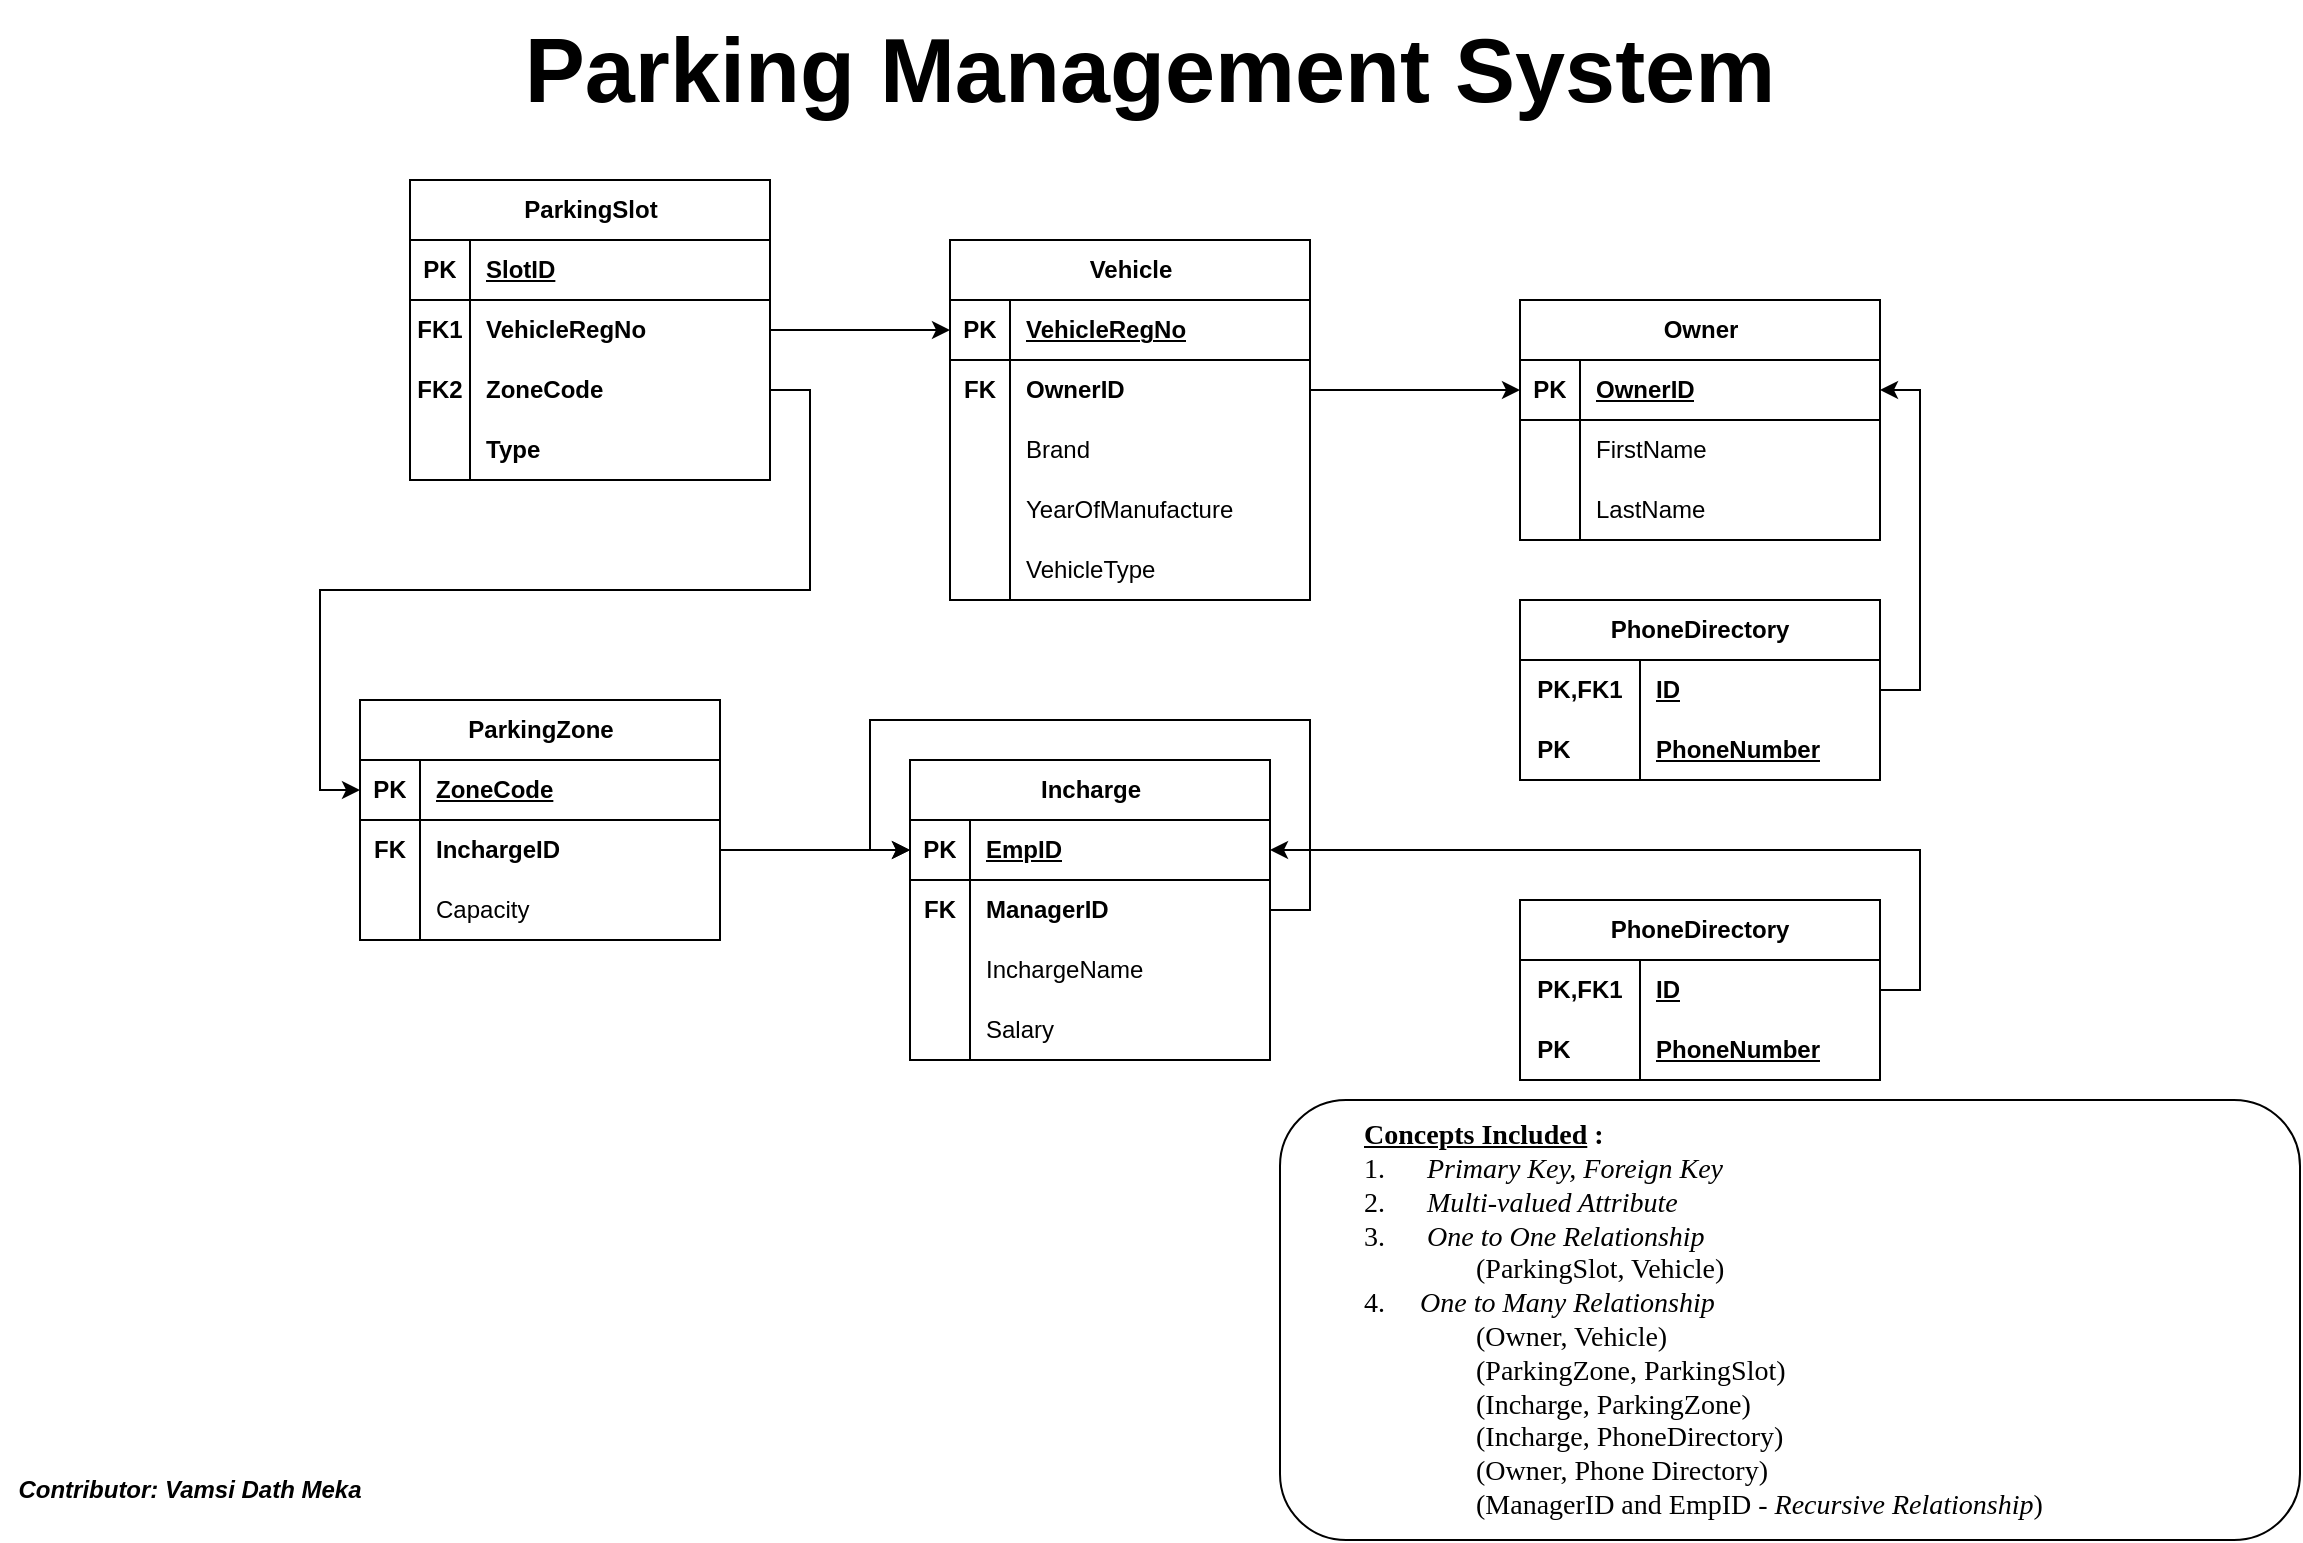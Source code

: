 <mxfile version="24.8.2">
  <diagram name="Page-1" id="qsgDEH6RIU8-dM3gDZ9H">
    <mxGraphModel dx="2465" dy="1353" grid="1" gridSize="10" guides="1" tooltips="1" connect="1" arrows="1" fold="1" page="1" pageScale="1" pageWidth="1169" pageHeight="827" math="0" shadow="0">
      <root>
        <mxCell id="0" />
        <mxCell id="1" parent="0" />
        <mxCell id="-VxWJtNf0h-S6qvlLj0--11" value="ParkingZone" style="shape=table;startSize=30;container=1;collapsible=1;childLayout=tableLayout;fixedRows=1;rowLines=0;fontStyle=1;align=center;resizeLast=1;html=1;" parent="1" vertex="1">
          <mxGeometry x="190" y="400" width="180" height="120" as="geometry" />
        </mxCell>
        <mxCell id="-VxWJtNf0h-S6qvlLj0--12" value="" style="shape=tableRow;horizontal=0;startSize=0;swimlaneHead=0;swimlaneBody=0;fillColor=none;collapsible=0;dropTarget=0;points=[[0,0.5],[1,0.5]];portConstraint=eastwest;top=0;left=0;right=0;bottom=1;" parent="-VxWJtNf0h-S6qvlLj0--11" vertex="1">
          <mxGeometry y="30" width="180" height="30" as="geometry" />
        </mxCell>
        <mxCell id="-VxWJtNf0h-S6qvlLj0--13" value="PK" style="shape=partialRectangle;connectable=0;fillColor=none;top=0;left=0;bottom=0;right=0;fontStyle=1;overflow=hidden;whiteSpace=wrap;html=1;" parent="-VxWJtNf0h-S6qvlLj0--12" vertex="1">
          <mxGeometry width="30" height="30" as="geometry">
            <mxRectangle width="30" height="30" as="alternateBounds" />
          </mxGeometry>
        </mxCell>
        <mxCell id="-VxWJtNf0h-S6qvlLj0--14" value="ZoneCode" style="shape=partialRectangle;connectable=0;fillColor=none;top=0;left=0;bottom=0;right=0;align=left;spacingLeft=6;fontStyle=5;overflow=hidden;whiteSpace=wrap;html=1;" parent="-VxWJtNf0h-S6qvlLj0--12" vertex="1">
          <mxGeometry x="30" width="150" height="30" as="geometry">
            <mxRectangle width="150" height="30" as="alternateBounds" />
          </mxGeometry>
        </mxCell>
        <mxCell id="-VxWJtNf0h-S6qvlLj0--15" value="" style="shape=tableRow;horizontal=0;startSize=0;swimlaneHead=0;swimlaneBody=0;fillColor=none;collapsible=0;dropTarget=0;points=[[0,0.5],[1,0.5]];portConstraint=eastwest;top=0;left=0;right=0;bottom=0;" parent="-VxWJtNf0h-S6qvlLj0--11" vertex="1">
          <mxGeometry y="60" width="180" height="30" as="geometry" />
        </mxCell>
        <mxCell id="-VxWJtNf0h-S6qvlLj0--16" value="FK" style="shape=partialRectangle;connectable=0;fillColor=none;top=0;left=0;bottom=0;right=0;editable=1;overflow=hidden;whiteSpace=wrap;html=1;fontStyle=1" parent="-VxWJtNf0h-S6qvlLj0--15" vertex="1">
          <mxGeometry width="30" height="30" as="geometry">
            <mxRectangle width="30" height="30" as="alternateBounds" />
          </mxGeometry>
        </mxCell>
        <mxCell id="-VxWJtNf0h-S6qvlLj0--17" value="InchargeID" style="shape=partialRectangle;connectable=0;fillColor=none;top=0;left=0;bottom=0;right=0;align=left;spacingLeft=6;overflow=hidden;whiteSpace=wrap;html=1;fontStyle=1" parent="-VxWJtNf0h-S6qvlLj0--15" vertex="1">
          <mxGeometry x="30" width="150" height="30" as="geometry">
            <mxRectangle width="150" height="30" as="alternateBounds" />
          </mxGeometry>
        </mxCell>
        <mxCell id="-VxWJtNf0h-S6qvlLj0--18" value="" style="shape=tableRow;horizontal=0;startSize=0;swimlaneHead=0;swimlaneBody=0;fillColor=none;collapsible=0;dropTarget=0;points=[[0,0.5],[1,0.5]];portConstraint=eastwest;top=0;left=0;right=0;bottom=0;" parent="-VxWJtNf0h-S6qvlLj0--11" vertex="1">
          <mxGeometry y="90" width="180" height="30" as="geometry" />
        </mxCell>
        <mxCell id="-VxWJtNf0h-S6qvlLj0--19" value="" style="shape=partialRectangle;connectable=0;fillColor=none;top=0;left=0;bottom=0;right=0;editable=1;overflow=hidden;whiteSpace=wrap;html=1;" parent="-VxWJtNf0h-S6qvlLj0--18" vertex="1">
          <mxGeometry width="30" height="30" as="geometry">
            <mxRectangle width="30" height="30" as="alternateBounds" />
          </mxGeometry>
        </mxCell>
        <mxCell id="-VxWJtNf0h-S6qvlLj0--20" value="Capacity" style="shape=partialRectangle;connectable=0;fillColor=none;top=0;left=0;bottom=0;right=0;align=left;spacingLeft=6;overflow=hidden;whiteSpace=wrap;html=1;" parent="-VxWJtNf0h-S6qvlLj0--18" vertex="1">
          <mxGeometry x="30" width="150" height="30" as="geometry">
            <mxRectangle width="150" height="30" as="alternateBounds" />
          </mxGeometry>
        </mxCell>
        <mxCell id="-VxWJtNf0h-S6qvlLj0--197" style="edgeStyle=orthogonalEdgeStyle;rounded=0;orthogonalLoop=1;jettySize=auto;html=1;exitX=1;exitY=0.5;exitDx=0;exitDy=0;entryX=0;entryY=0.5;entryDx=0;entryDy=0;" parent="1" source="-VxWJtNf0h-S6qvlLj0--192" target="-VxWJtNf0h-S6qvlLj0--28" edge="1">
          <mxGeometry relative="1" as="geometry">
            <Array as="points">
              <mxPoint x="665" y="505" />
              <mxPoint x="665" y="410" />
              <mxPoint x="445" y="410" />
              <mxPoint x="445" y="475" />
            </Array>
          </mxGeometry>
        </mxCell>
        <mxCell id="-VxWJtNf0h-S6qvlLj0--27" value="Incharge" style="shape=table;startSize=30;container=1;collapsible=1;childLayout=tableLayout;fixedRows=1;rowLines=0;fontStyle=1;align=center;resizeLast=1;html=1;" parent="1" vertex="1">
          <mxGeometry x="465" y="430" width="180" height="150" as="geometry" />
        </mxCell>
        <mxCell id="-VxWJtNf0h-S6qvlLj0--28" value="" style="shape=tableRow;horizontal=0;startSize=0;swimlaneHead=0;swimlaneBody=0;fillColor=none;collapsible=0;dropTarget=0;points=[[0,0.5],[1,0.5]];portConstraint=eastwest;top=0;left=0;right=0;bottom=1;" parent="-VxWJtNf0h-S6qvlLj0--27" vertex="1">
          <mxGeometry y="30" width="180" height="30" as="geometry" />
        </mxCell>
        <mxCell id="-VxWJtNf0h-S6qvlLj0--29" value="PK" style="shape=partialRectangle;connectable=0;fillColor=none;top=0;left=0;bottom=0;right=0;fontStyle=1;overflow=hidden;whiteSpace=wrap;html=1;" parent="-VxWJtNf0h-S6qvlLj0--28" vertex="1">
          <mxGeometry width="30" height="30" as="geometry">
            <mxRectangle width="30" height="30" as="alternateBounds" />
          </mxGeometry>
        </mxCell>
        <mxCell id="-VxWJtNf0h-S6qvlLj0--30" value="EmpID" style="shape=partialRectangle;connectable=0;fillColor=none;top=0;left=0;bottom=0;right=0;align=left;spacingLeft=6;fontStyle=5;overflow=hidden;whiteSpace=wrap;html=1;" parent="-VxWJtNf0h-S6qvlLj0--28" vertex="1">
          <mxGeometry x="30" width="150" height="30" as="geometry">
            <mxRectangle width="150" height="30" as="alternateBounds" />
          </mxGeometry>
        </mxCell>
        <mxCell id="-VxWJtNf0h-S6qvlLj0--192" style="shape=tableRow;horizontal=0;startSize=0;swimlaneHead=0;swimlaneBody=0;fillColor=none;collapsible=0;dropTarget=0;points=[[0,0.5],[1,0.5]];portConstraint=eastwest;top=0;left=0;right=0;bottom=0;" parent="-VxWJtNf0h-S6qvlLj0--27" vertex="1">
          <mxGeometry y="60" width="180" height="30" as="geometry" />
        </mxCell>
        <mxCell id="-VxWJtNf0h-S6qvlLj0--193" value="FK" style="shape=partialRectangle;connectable=0;fillColor=none;top=0;left=0;bottom=0;right=0;editable=1;overflow=hidden;whiteSpace=wrap;html=1;fontStyle=1" parent="-VxWJtNf0h-S6qvlLj0--192" vertex="1">
          <mxGeometry width="30" height="30" as="geometry">
            <mxRectangle width="30" height="30" as="alternateBounds" />
          </mxGeometry>
        </mxCell>
        <mxCell id="-VxWJtNf0h-S6qvlLj0--194" value="ManagerID" style="shape=partialRectangle;connectable=0;fillColor=none;top=0;left=0;bottom=0;right=0;align=left;spacingLeft=6;overflow=hidden;whiteSpace=wrap;html=1;fontStyle=1" parent="-VxWJtNf0h-S6qvlLj0--192" vertex="1">
          <mxGeometry x="30" width="150" height="30" as="geometry">
            <mxRectangle width="150" height="30" as="alternateBounds" />
          </mxGeometry>
        </mxCell>
        <mxCell id="-VxWJtNf0h-S6qvlLj0--31" value="" style="shape=tableRow;horizontal=0;startSize=0;swimlaneHead=0;swimlaneBody=0;fillColor=none;collapsible=0;dropTarget=0;points=[[0,0.5],[1,0.5]];portConstraint=eastwest;top=0;left=0;right=0;bottom=0;" parent="-VxWJtNf0h-S6qvlLj0--27" vertex="1">
          <mxGeometry y="90" width="180" height="30" as="geometry" />
        </mxCell>
        <mxCell id="-VxWJtNf0h-S6qvlLj0--32" value="" style="shape=partialRectangle;connectable=0;fillColor=none;top=0;left=0;bottom=0;right=0;editable=1;overflow=hidden;whiteSpace=wrap;html=1;" parent="-VxWJtNf0h-S6qvlLj0--31" vertex="1">
          <mxGeometry width="30" height="30" as="geometry">
            <mxRectangle width="30" height="30" as="alternateBounds" />
          </mxGeometry>
        </mxCell>
        <mxCell id="-VxWJtNf0h-S6qvlLj0--33" value="InchargeName" style="shape=partialRectangle;connectable=0;fillColor=none;top=0;left=0;bottom=0;right=0;align=left;spacingLeft=6;overflow=hidden;whiteSpace=wrap;html=1;" parent="-VxWJtNf0h-S6qvlLj0--31" vertex="1">
          <mxGeometry x="30" width="150" height="30" as="geometry">
            <mxRectangle width="150" height="30" as="alternateBounds" />
          </mxGeometry>
        </mxCell>
        <mxCell id="-VxWJtNf0h-S6qvlLj0--34" value="" style="shape=tableRow;horizontal=0;startSize=0;swimlaneHead=0;swimlaneBody=0;fillColor=none;collapsible=0;dropTarget=0;points=[[0,0.5],[1,0.5]];portConstraint=eastwest;top=0;left=0;right=0;bottom=0;" parent="-VxWJtNf0h-S6qvlLj0--27" vertex="1">
          <mxGeometry y="120" width="180" height="30" as="geometry" />
        </mxCell>
        <mxCell id="-VxWJtNf0h-S6qvlLj0--35" value="" style="shape=partialRectangle;connectable=0;fillColor=none;top=0;left=0;bottom=0;right=0;editable=1;overflow=hidden;whiteSpace=wrap;html=1;" parent="-VxWJtNf0h-S6qvlLj0--34" vertex="1">
          <mxGeometry width="30" height="30" as="geometry">
            <mxRectangle width="30" height="30" as="alternateBounds" />
          </mxGeometry>
        </mxCell>
        <mxCell id="-VxWJtNf0h-S6qvlLj0--36" value="Salary" style="shape=partialRectangle;connectable=0;fillColor=none;top=0;left=0;bottom=0;right=0;align=left;spacingLeft=6;overflow=hidden;whiteSpace=wrap;html=1;" parent="-VxWJtNf0h-S6qvlLj0--34" vertex="1">
          <mxGeometry x="30" width="150" height="30" as="geometry">
            <mxRectangle width="150" height="30" as="alternateBounds" />
          </mxGeometry>
        </mxCell>
        <mxCell id="-VxWJtNf0h-S6qvlLj0--41" value="ParkingSlot" style="shape=table;startSize=30;container=1;collapsible=1;childLayout=tableLayout;fixedRows=1;rowLines=0;fontStyle=1;align=center;resizeLast=1;html=1;" parent="1" vertex="1">
          <mxGeometry x="215" y="140" width="180" height="150" as="geometry" />
        </mxCell>
        <mxCell id="-VxWJtNf0h-S6qvlLj0--42" value="" style="shape=tableRow;horizontal=0;startSize=0;swimlaneHead=0;swimlaneBody=0;fillColor=none;collapsible=0;dropTarget=0;points=[[0,0.5],[1,0.5]];portConstraint=eastwest;top=0;left=0;right=0;bottom=1;" parent="-VxWJtNf0h-S6qvlLj0--41" vertex="1">
          <mxGeometry y="30" width="180" height="30" as="geometry" />
        </mxCell>
        <mxCell id="-VxWJtNf0h-S6qvlLj0--43" value="PK" style="shape=partialRectangle;connectable=0;fillColor=none;top=0;left=0;bottom=0;right=0;fontStyle=1;overflow=hidden;whiteSpace=wrap;html=1;" parent="-VxWJtNf0h-S6qvlLj0--42" vertex="1">
          <mxGeometry width="30" height="30" as="geometry">
            <mxRectangle width="30" height="30" as="alternateBounds" />
          </mxGeometry>
        </mxCell>
        <mxCell id="-VxWJtNf0h-S6qvlLj0--44" value="SlotID" style="shape=partialRectangle;connectable=0;fillColor=none;top=0;left=0;bottom=0;right=0;align=left;spacingLeft=6;fontStyle=5;overflow=hidden;whiteSpace=wrap;html=1;" parent="-VxWJtNf0h-S6qvlLj0--42" vertex="1">
          <mxGeometry x="30" width="150" height="30" as="geometry">
            <mxRectangle width="150" height="30" as="alternateBounds" />
          </mxGeometry>
        </mxCell>
        <mxCell id="-VxWJtNf0h-S6qvlLj0--48" value="" style="shape=tableRow;horizontal=0;startSize=0;swimlaneHead=0;swimlaneBody=0;fillColor=none;collapsible=0;dropTarget=0;points=[[0,0.5],[1,0.5]];portConstraint=eastwest;top=0;left=0;right=0;bottom=0;fontStyle=0" parent="-VxWJtNf0h-S6qvlLj0--41" vertex="1">
          <mxGeometry y="60" width="180" height="30" as="geometry" />
        </mxCell>
        <mxCell id="-VxWJtNf0h-S6qvlLj0--49" value="FK1" style="shape=partialRectangle;connectable=0;fillColor=none;top=0;left=0;bottom=0;right=0;editable=1;overflow=hidden;whiteSpace=wrap;html=1;fontStyle=1" parent="-VxWJtNf0h-S6qvlLj0--48" vertex="1">
          <mxGeometry width="30" height="30" as="geometry">
            <mxRectangle width="30" height="30" as="alternateBounds" />
          </mxGeometry>
        </mxCell>
        <mxCell id="-VxWJtNf0h-S6qvlLj0--50" value="VehicleRegNo" style="shape=partialRectangle;connectable=0;fillColor=none;top=0;left=0;bottom=0;right=0;align=left;spacingLeft=6;overflow=hidden;whiteSpace=wrap;html=1;fontStyle=1" parent="-VxWJtNf0h-S6qvlLj0--48" vertex="1">
          <mxGeometry x="30" width="150" height="30" as="geometry">
            <mxRectangle width="150" height="30" as="alternateBounds" />
          </mxGeometry>
        </mxCell>
        <mxCell id="-VxWJtNf0h-S6qvlLj0--51" value="" style="shape=tableRow;horizontal=0;startSize=0;swimlaneHead=0;swimlaneBody=0;fillColor=none;collapsible=0;dropTarget=0;points=[[0,0.5],[1,0.5]];portConstraint=eastwest;top=0;left=0;right=0;bottom=0;" parent="-VxWJtNf0h-S6qvlLj0--41" vertex="1">
          <mxGeometry y="90" width="180" height="30" as="geometry" />
        </mxCell>
        <mxCell id="-VxWJtNf0h-S6qvlLj0--52" value="FK2" style="shape=partialRectangle;connectable=0;fillColor=none;top=0;left=0;bottom=0;right=0;editable=1;overflow=hidden;whiteSpace=wrap;html=1;fontStyle=1" parent="-VxWJtNf0h-S6qvlLj0--51" vertex="1">
          <mxGeometry width="30" height="30" as="geometry">
            <mxRectangle width="30" height="30" as="alternateBounds" />
          </mxGeometry>
        </mxCell>
        <mxCell id="-VxWJtNf0h-S6qvlLj0--53" value="ZoneCode" style="shape=partialRectangle;connectable=0;fillColor=none;top=0;left=0;bottom=0;right=0;align=left;spacingLeft=6;overflow=hidden;whiteSpace=wrap;html=1;fontStyle=1" parent="-VxWJtNf0h-S6qvlLj0--51" vertex="1">
          <mxGeometry x="30" width="150" height="30" as="geometry">
            <mxRectangle width="150" height="30" as="alternateBounds" />
          </mxGeometry>
        </mxCell>
        <mxCell id="-VxWJtNf0h-S6qvlLj0--170" style="shape=tableRow;horizontal=0;startSize=0;swimlaneHead=0;swimlaneBody=0;fillColor=none;collapsible=0;dropTarget=0;points=[[0,0.5],[1,0.5]];portConstraint=eastwest;top=0;left=0;right=0;bottom=0;" parent="-VxWJtNf0h-S6qvlLj0--41" vertex="1">
          <mxGeometry y="120" width="180" height="30" as="geometry" />
        </mxCell>
        <mxCell id="-VxWJtNf0h-S6qvlLj0--171" style="shape=partialRectangle;connectable=0;fillColor=none;top=0;left=0;bottom=0;right=0;editable=1;overflow=hidden;whiteSpace=wrap;html=1;fontStyle=1" parent="-VxWJtNf0h-S6qvlLj0--170" vertex="1">
          <mxGeometry width="30" height="30" as="geometry">
            <mxRectangle width="30" height="30" as="alternateBounds" />
          </mxGeometry>
        </mxCell>
        <mxCell id="-VxWJtNf0h-S6qvlLj0--172" value="Type" style="shape=partialRectangle;connectable=0;fillColor=none;top=0;left=0;bottom=0;right=0;align=left;spacingLeft=6;overflow=hidden;whiteSpace=wrap;html=1;fontStyle=1" parent="-VxWJtNf0h-S6qvlLj0--170" vertex="1">
          <mxGeometry x="30" width="150" height="30" as="geometry">
            <mxRectangle width="150" height="30" as="alternateBounds" />
          </mxGeometry>
        </mxCell>
        <mxCell id="-VxWJtNf0h-S6qvlLj0--55" style="edgeStyle=orthogonalEdgeStyle;rounded=0;orthogonalLoop=1;jettySize=auto;html=1;exitX=1;exitY=0.5;exitDx=0;exitDy=0;entryX=0;entryY=0.5;entryDx=0;entryDy=0;" parent="1" source="-VxWJtNf0h-S6qvlLj0--15" target="-VxWJtNf0h-S6qvlLj0--28" edge="1">
          <mxGeometry relative="1" as="geometry" />
        </mxCell>
        <mxCell id="-VxWJtNf0h-S6qvlLj0--56" style="edgeStyle=orthogonalEdgeStyle;rounded=0;orthogonalLoop=1;jettySize=auto;html=1;exitX=1;exitY=0.5;exitDx=0;exitDy=0;entryX=0;entryY=0.5;entryDx=0;entryDy=0;" parent="1" source="-VxWJtNf0h-S6qvlLj0--51" target="-VxWJtNf0h-S6qvlLj0--12" edge="1">
          <mxGeometry relative="1" as="geometry" />
        </mxCell>
        <mxCell id="-VxWJtNf0h-S6qvlLj0--57" value="Vehicle" style="shape=table;startSize=30;container=1;collapsible=1;childLayout=tableLayout;fixedRows=1;rowLines=0;fontStyle=1;align=center;resizeLast=1;html=1;" parent="1" vertex="1">
          <mxGeometry x="485" y="170" width="180" height="180" as="geometry" />
        </mxCell>
        <mxCell id="-VxWJtNf0h-S6qvlLj0--58" value="" style="shape=tableRow;horizontal=0;startSize=0;swimlaneHead=0;swimlaneBody=0;fillColor=none;collapsible=0;dropTarget=0;points=[[0,0.5],[1,0.5]];portConstraint=eastwest;top=0;left=0;right=0;bottom=1;" parent="-VxWJtNf0h-S6qvlLj0--57" vertex="1">
          <mxGeometry y="30" width="180" height="30" as="geometry" />
        </mxCell>
        <mxCell id="-VxWJtNf0h-S6qvlLj0--59" value="PK" style="shape=partialRectangle;connectable=0;fillColor=none;top=0;left=0;bottom=0;right=0;fontStyle=1;overflow=hidden;whiteSpace=wrap;html=1;" parent="-VxWJtNf0h-S6qvlLj0--58" vertex="1">
          <mxGeometry width="30" height="30" as="geometry">
            <mxRectangle width="30" height="30" as="alternateBounds" />
          </mxGeometry>
        </mxCell>
        <mxCell id="-VxWJtNf0h-S6qvlLj0--60" value="VehicleRegNo" style="shape=partialRectangle;connectable=0;fillColor=none;top=0;left=0;bottom=0;right=0;align=left;spacingLeft=6;fontStyle=5;overflow=hidden;whiteSpace=wrap;html=1;" parent="-VxWJtNf0h-S6qvlLj0--58" vertex="1">
          <mxGeometry x="30" width="150" height="30" as="geometry">
            <mxRectangle width="150" height="30" as="alternateBounds" />
          </mxGeometry>
        </mxCell>
        <mxCell id="-VxWJtNf0h-S6qvlLj0--61" value="" style="shape=tableRow;horizontal=0;startSize=0;swimlaneHead=0;swimlaneBody=0;fillColor=none;collapsible=0;dropTarget=0;points=[[0,0.5],[1,0.5]];portConstraint=eastwest;top=0;left=0;right=0;bottom=0;" parent="-VxWJtNf0h-S6qvlLj0--57" vertex="1">
          <mxGeometry y="60" width="180" height="30" as="geometry" />
        </mxCell>
        <mxCell id="-VxWJtNf0h-S6qvlLj0--62" value="&lt;b&gt;FK&lt;/b&gt;" style="shape=partialRectangle;connectable=0;fillColor=none;top=0;left=0;bottom=0;right=0;editable=1;overflow=hidden;whiteSpace=wrap;html=1;" parent="-VxWJtNf0h-S6qvlLj0--61" vertex="1">
          <mxGeometry width="30" height="30" as="geometry">
            <mxRectangle width="30" height="30" as="alternateBounds" />
          </mxGeometry>
        </mxCell>
        <mxCell id="-VxWJtNf0h-S6qvlLj0--63" value="OwnerID" style="shape=partialRectangle;connectable=0;fillColor=none;top=0;left=0;bottom=0;right=0;align=left;spacingLeft=6;overflow=hidden;whiteSpace=wrap;html=1;fontStyle=1" parent="-VxWJtNf0h-S6qvlLj0--61" vertex="1">
          <mxGeometry x="30" width="150" height="30" as="geometry">
            <mxRectangle width="150" height="30" as="alternateBounds" />
          </mxGeometry>
        </mxCell>
        <mxCell id="-VxWJtNf0h-S6qvlLj0--64" value="" style="shape=tableRow;horizontal=0;startSize=0;swimlaneHead=0;swimlaneBody=0;fillColor=none;collapsible=0;dropTarget=0;points=[[0,0.5],[1,0.5]];portConstraint=eastwest;top=0;left=0;right=0;bottom=0;" parent="-VxWJtNf0h-S6qvlLj0--57" vertex="1">
          <mxGeometry y="90" width="180" height="30" as="geometry" />
        </mxCell>
        <mxCell id="-VxWJtNf0h-S6qvlLj0--65" value="" style="shape=partialRectangle;connectable=0;fillColor=none;top=0;left=0;bottom=0;right=0;editable=1;overflow=hidden;whiteSpace=wrap;html=1;" parent="-VxWJtNf0h-S6qvlLj0--64" vertex="1">
          <mxGeometry width="30" height="30" as="geometry">
            <mxRectangle width="30" height="30" as="alternateBounds" />
          </mxGeometry>
        </mxCell>
        <mxCell id="-VxWJtNf0h-S6qvlLj0--66" value="Brand" style="shape=partialRectangle;connectable=0;fillColor=none;top=0;left=0;bottom=0;right=0;align=left;spacingLeft=6;overflow=hidden;whiteSpace=wrap;html=1;" parent="-VxWJtNf0h-S6qvlLj0--64" vertex="1">
          <mxGeometry x="30" width="150" height="30" as="geometry">
            <mxRectangle width="150" height="30" as="alternateBounds" />
          </mxGeometry>
        </mxCell>
        <mxCell id="-VxWJtNf0h-S6qvlLj0--67" value="" style="shape=tableRow;horizontal=0;startSize=0;swimlaneHead=0;swimlaneBody=0;fillColor=none;collapsible=0;dropTarget=0;points=[[0,0.5],[1,0.5]];portConstraint=eastwest;top=0;left=0;right=0;bottom=0;" parent="-VxWJtNf0h-S6qvlLj0--57" vertex="1">
          <mxGeometry y="120" width="180" height="30" as="geometry" />
        </mxCell>
        <mxCell id="-VxWJtNf0h-S6qvlLj0--68" value="" style="shape=partialRectangle;connectable=0;fillColor=none;top=0;left=0;bottom=0;right=0;editable=1;overflow=hidden;whiteSpace=wrap;html=1;" parent="-VxWJtNf0h-S6qvlLj0--67" vertex="1">
          <mxGeometry width="30" height="30" as="geometry">
            <mxRectangle width="30" height="30" as="alternateBounds" />
          </mxGeometry>
        </mxCell>
        <mxCell id="-VxWJtNf0h-S6qvlLj0--69" value="YearOfManufacture" style="shape=partialRectangle;connectable=0;fillColor=none;top=0;left=0;bottom=0;right=0;align=left;spacingLeft=6;overflow=hidden;whiteSpace=wrap;html=1;" parent="-VxWJtNf0h-S6qvlLj0--67" vertex="1">
          <mxGeometry x="30" width="150" height="30" as="geometry">
            <mxRectangle width="150" height="30" as="alternateBounds" />
          </mxGeometry>
        </mxCell>
        <mxCell id="-VxWJtNf0h-S6qvlLj0--134" style="shape=tableRow;horizontal=0;startSize=0;swimlaneHead=0;swimlaneBody=0;fillColor=none;collapsible=0;dropTarget=0;points=[[0,0.5],[1,0.5]];portConstraint=eastwest;top=0;left=0;right=0;bottom=0;" parent="-VxWJtNf0h-S6qvlLj0--57" vertex="1">
          <mxGeometry y="150" width="180" height="30" as="geometry" />
        </mxCell>
        <mxCell id="-VxWJtNf0h-S6qvlLj0--135" style="shape=partialRectangle;connectable=0;fillColor=none;top=0;left=0;bottom=0;right=0;editable=1;overflow=hidden;whiteSpace=wrap;html=1;" parent="-VxWJtNf0h-S6qvlLj0--134" vertex="1">
          <mxGeometry width="30" height="30" as="geometry">
            <mxRectangle width="30" height="30" as="alternateBounds" />
          </mxGeometry>
        </mxCell>
        <mxCell id="-VxWJtNf0h-S6qvlLj0--136" value="VehicleType" style="shape=partialRectangle;connectable=0;fillColor=none;top=0;left=0;bottom=0;right=0;align=left;spacingLeft=6;overflow=hidden;whiteSpace=wrap;html=1;" parent="-VxWJtNf0h-S6qvlLj0--134" vertex="1">
          <mxGeometry x="30" width="150" height="30" as="geometry">
            <mxRectangle width="150" height="30" as="alternateBounds" />
          </mxGeometry>
        </mxCell>
        <mxCell id="-VxWJtNf0h-S6qvlLj0--138" style="edgeStyle=orthogonalEdgeStyle;rounded=0;orthogonalLoop=1;jettySize=auto;html=1;exitX=1;exitY=0.5;exitDx=0;exitDy=0;entryX=0;entryY=0.5;entryDx=0;entryDy=0;" parent="1" source="-VxWJtNf0h-S6qvlLj0--48" target="-VxWJtNf0h-S6qvlLj0--58" edge="1">
          <mxGeometry relative="1" as="geometry" />
        </mxCell>
        <mxCell id="-VxWJtNf0h-S6qvlLj0--139" value="Owner" style="shape=table;startSize=30;container=1;collapsible=1;childLayout=tableLayout;fixedRows=1;rowLines=0;fontStyle=1;align=center;resizeLast=1;html=1;" parent="1" vertex="1">
          <mxGeometry x="770" y="200" width="180" height="120" as="geometry" />
        </mxCell>
        <mxCell id="-VxWJtNf0h-S6qvlLj0--140" value="" style="shape=tableRow;horizontal=0;startSize=0;swimlaneHead=0;swimlaneBody=0;fillColor=none;collapsible=0;dropTarget=0;points=[[0,0.5],[1,0.5]];portConstraint=eastwest;top=0;left=0;right=0;bottom=1;" parent="-VxWJtNf0h-S6qvlLj0--139" vertex="1">
          <mxGeometry y="30" width="180" height="30" as="geometry" />
        </mxCell>
        <mxCell id="-VxWJtNf0h-S6qvlLj0--141" value="PK" style="shape=partialRectangle;connectable=0;fillColor=none;top=0;left=0;bottom=0;right=0;fontStyle=1;overflow=hidden;whiteSpace=wrap;html=1;" parent="-VxWJtNf0h-S6qvlLj0--140" vertex="1">
          <mxGeometry width="30" height="30" as="geometry">
            <mxRectangle width="30" height="30" as="alternateBounds" />
          </mxGeometry>
        </mxCell>
        <mxCell id="-VxWJtNf0h-S6qvlLj0--142" value="OwnerID" style="shape=partialRectangle;connectable=0;fillColor=none;top=0;left=0;bottom=0;right=0;align=left;spacingLeft=6;fontStyle=5;overflow=hidden;whiteSpace=wrap;html=1;" parent="-VxWJtNf0h-S6qvlLj0--140" vertex="1">
          <mxGeometry x="30" width="150" height="30" as="geometry">
            <mxRectangle width="150" height="30" as="alternateBounds" />
          </mxGeometry>
        </mxCell>
        <mxCell id="-VxWJtNf0h-S6qvlLj0--143" value="" style="shape=tableRow;horizontal=0;startSize=0;swimlaneHead=0;swimlaneBody=0;fillColor=none;collapsible=0;dropTarget=0;points=[[0,0.5],[1,0.5]];portConstraint=eastwest;top=0;left=0;right=0;bottom=0;" parent="-VxWJtNf0h-S6qvlLj0--139" vertex="1">
          <mxGeometry y="60" width="180" height="30" as="geometry" />
        </mxCell>
        <mxCell id="-VxWJtNf0h-S6qvlLj0--144" value="" style="shape=partialRectangle;connectable=0;fillColor=none;top=0;left=0;bottom=0;right=0;editable=1;overflow=hidden;whiteSpace=wrap;html=1;" parent="-VxWJtNf0h-S6qvlLj0--143" vertex="1">
          <mxGeometry width="30" height="30" as="geometry">
            <mxRectangle width="30" height="30" as="alternateBounds" />
          </mxGeometry>
        </mxCell>
        <mxCell id="-VxWJtNf0h-S6qvlLj0--145" value="FirstName" style="shape=partialRectangle;connectable=0;fillColor=none;top=0;left=0;bottom=0;right=0;align=left;spacingLeft=6;overflow=hidden;whiteSpace=wrap;html=1;" parent="-VxWJtNf0h-S6qvlLj0--143" vertex="1">
          <mxGeometry x="30" width="150" height="30" as="geometry">
            <mxRectangle width="150" height="30" as="alternateBounds" />
          </mxGeometry>
        </mxCell>
        <mxCell id="-VxWJtNf0h-S6qvlLj0--146" value="" style="shape=tableRow;horizontal=0;startSize=0;swimlaneHead=0;swimlaneBody=0;fillColor=none;collapsible=0;dropTarget=0;points=[[0,0.5],[1,0.5]];portConstraint=eastwest;top=0;left=0;right=0;bottom=0;" parent="-VxWJtNf0h-S6qvlLj0--139" vertex="1">
          <mxGeometry y="90" width="180" height="30" as="geometry" />
        </mxCell>
        <mxCell id="-VxWJtNf0h-S6qvlLj0--147" value="" style="shape=partialRectangle;connectable=0;fillColor=none;top=0;left=0;bottom=0;right=0;editable=1;overflow=hidden;whiteSpace=wrap;html=1;" parent="-VxWJtNf0h-S6qvlLj0--146" vertex="1">
          <mxGeometry width="30" height="30" as="geometry">
            <mxRectangle width="30" height="30" as="alternateBounds" />
          </mxGeometry>
        </mxCell>
        <mxCell id="-VxWJtNf0h-S6qvlLj0--148" value="LastName" style="shape=partialRectangle;connectable=0;fillColor=none;top=0;left=0;bottom=0;right=0;align=left;spacingLeft=6;overflow=hidden;whiteSpace=wrap;html=1;" parent="-VxWJtNf0h-S6qvlLj0--146" vertex="1">
          <mxGeometry x="30" width="150" height="30" as="geometry">
            <mxRectangle width="150" height="30" as="alternateBounds" />
          </mxGeometry>
        </mxCell>
        <mxCell id="-VxWJtNf0h-S6qvlLj0--152" style="edgeStyle=orthogonalEdgeStyle;rounded=0;orthogonalLoop=1;jettySize=auto;html=1;exitX=1;exitY=0.5;exitDx=0;exitDy=0;entryX=0;entryY=0.5;entryDx=0;entryDy=0;" parent="1" source="-VxWJtNf0h-S6qvlLj0--61" target="-VxWJtNf0h-S6qvlLj0--140" edge="1">
          <mxGeometry relative="1" as="geometry" />
        </mxCell>
        <mxCell id="-VxWJtNf0h-S6qvlLj0--153" value="&lt;b&gt;&lt;font style=&quot;font-size: 45px;&quot;&gt;Parking Management System&lt;/font&gt;&lt;/b&gt;" style="text;strokeColor=none;align=center;fillColor=none;html=1;verticalAlign=middle;whiteSpace=wrap;rounded=0;" parent="1" vertex="1">
          <mxGeometry x="245" y="50" width="680" height="70" as="geometry" />
        </mxCell>
        <mxCell id="-VxWJtNf0h-S6qvlLj0--173" value="PhoneDirectory" style="shape=table;startSize=30;container=1;collapsible=1;childLayout=tableLayout;fixedRows=1;rowLines=0;fontStyle=1;align=center;resizeLast=1;html=1;whiteSpace=wrap;" parent="1" vertex="1">
          <mxGeometry x="770" y="500" width="180" height="90" as="geometry" />
        </mxCell>
        <mxCell id="-VxWJtNf0h-S6qvlLj0--174" value="" style="shape=tableRow;horizontal=0;startSize=0;swimlaneHead=0;swimlaneBody=0;fillColor=none;collapsible=0;dropTarget=0;points=[[0,0.5],[1,0.5]];portConstraint=eastwest;top=0;left=0;right=0;bottom=0;html=1;" parent="-VxWJtNf0h-S6qvlLj0--173" vertex="1">
          <mxGeometry y="30" width="180" height="30" as="geometry" />
        </mxCell>
        <mxCell id="-VxWJtNf0h-S6qvlLj0--175" value="PK,FK1" style="shape=partialRectangle;connectable=0;fillColor=none;top=0;left=0;bottom=0;right=0;fontStyle=1;overflow=hidden;html=1;whiteSpace=wrap;" parent="-VxWJtNf0h-S6qvlLj0--174" vertex="1">
          <mxGeometry width="60" height="30" as="geometry">
            <mxRectangle width="60" height="30" as="alternateBounds" />
          </mxGeometry>
        </mxCell>
        <mxCell id="-VxWJtNf0h-S6qvlLj0--176" value="ID" style="shape=partialRectangle;connectable=0;fillColor=none;top=0;left=0;bottom=0;right=0;align=left;spacingLeft=6;fontStyle=5;overflow=hidden;html=1;whiteSpace=wrap;" parent="-VxWJtNf0h-S6qvlLj0--174" vertex="1">
          <mxGeometry x="60" width="120" height="30" as="geometry">
            <mxRectangle width="120" height="30" as="alternateBounds" />
          </mxGeometry>
        </mxCell>
        <mxCell id="-VxWJtNf0h-S6qvlLj0--177" value="" style="shape=tableRow;horizontal=0;startSize=0;swimlaneHead=0;swimlaneBody=0;fillColor=none;collapsible=0;dropTarget=0;points=[[0,0.5],[1,0.5]];portConstraint=eastwest;top=0;left=0;right=0;bottom=1;html=1;" parent="-VxWJtNf0h-S6qvlLj0--173" vertex="1">
          <mxGeometry y="60" width="180" height="30" as="geometry" />
        </mxCell>
        <mxCell id="-VxWJtNf0h-S6qvlLj0--178" value="&amp;nbsp; PK" style="shape=partialRectangle;connectable=0;fillColor=none;top=0;left=0;bottom=0;right=0;fontStyle=1;overflow=hidden;html=1;whiteSpace=wrap;align=left;" parent="-VxWJtNf0h-S6qvlLj0--177" vertex="1">
          <mxGeometry width="60" height="30" as="geometry">
            <mxRectangle width="60" height="30" as="alternateBounds" />
          </mxGeometry>
        </mxCell>
        <mxCell id="-VxWJtNf0h-S6qvlLj0--179" value="PhoneNumber" style="shape=partialRectangle;connectable=0;fillColor=none;top=0;left=0;bottom=0;right=0;align=left;spacingLeft=6;fontStyle=5;overflow=hidden;html=1;whiteSpace=wrap;" parent="-VxWJtNf0h-S6qvlLj0--177" vertex="1">
          <mxGeometry x="60" width="120" height="30" as="geometry">
            <mxRectangle width="120" height="30" as="alternateBounds" />
          </mxGeometry>
        </mxCell>
        <mxCell id="-VxWJtNf0h-S6qvlLj0--187" style="edgeStyle=orthogonalEdgeStyle;rounded=0;orthogonalLoop=1;jettySize=auto;html=1;exitX=1;exitY=0.5;exitDx=0;exitDy=0;entryX=1;entryY=0.5;entryDx=0;entryDy=0;" parent="1" source="-VxWJtNf0h-S6qvlLj0--174" target="-VxWJtNf0h-S6qvlLj0--28" edge="1">
          <mxGeometry relative="1" as="geometry" />
        </mxCell>
        <mxCell id="-VxWJtNf0h-S6qvlLj0--188" value="&lt;blockquote style=&quot;margin: 0 0 0 40px; border: none; padding: 0px;&quot;&gt;&lt;b style=&quot;font-size: 14px; background-color: initial;&quot;&gt;&lt;font face=&quot;Verdana&quot;&gt;&lt;u&gt;Concepts Included&lt;/u&gt; :&lt;/font&gt;&lt;/b&gt;&lt;font face=&quot;Verdana&quot;&gt;&lt;span style=&quot;font-size: 14px;&quot;&gt;&lt;b&gt;&lt;br&gt;&lt;/b&gt;&lt;/span&gt;&lt;/font&gt;&lt;span style=&quot;font-size: 14px; font-family: Verdana; background-color: initial;&quot;&gt;1.&lt;span style=&quot;white-space: pre;&quot;&gt;&#x9;&lt;/span&gt; &lt;i&gt;Primary Key, Foreign Key&lt;/i&gt;&lt;br&gt;&lt;/span&gt;&lt;span style=&quot;font-size: 14px; font-family: Verdana; background-color: initial;&quot;&gt;2.&lt;span style=&quot;white-space: pre;&quot;&gt;&#x9;&lt;/span&gt; &lt;i&gt;Multi-valued Attribute&lt;/i&gt;&lt;/span&gt;&lt;/blockquote&gt;&lt;blockquote style=&quot;margin: 0 0 0 40px; border: none; padding: 0px;&quot;&gt;&lt;span style=&quot;font-size: 14px; font-family: Verdana; background-color: initial;&quot;&gt;3.&lt;span style=&quot;white-space: pre;&quot;&gt;&#x9;&lt;/span&gt; &lt;i&gt;One to One Relationship&lt;/i&gt;&lt;/span&gt;&lt;/blockquote&gt;&lt;blockquote style=&quot;margin: 0 0 0 40px; border: none; padding: 0px;&quot;&gt;&lt;span style=&quot;font-size: 14px; font-family: Verdana; background-color: initial;&quot;&gt;&lt;span style=&quot;white-space: pre;&quot;&gt;&#x9;&lt;/span&gt;&lt;span style=&quot;white-space: pre;&quot;&gt;&#x9;&lt;/span&gt;(ParkingSlot, Vehicle)&lt;br&gt;&lt;/span&gt;&lt;span style=&quot;font-size: 14px; font-family: Verdana; background-color: initial;&quot;&gt;4. &lt;span style=&quot;white-space: pre;&quot;&gt;&#x9;&lt;/span&gt;&lt;i&gt;One to Many Relationship&lt;/i&gt;&lt;/span&gt;&lt;div style=&quot;&quot;&gt;&lt;font style=&quot;font-size: 14px;&quot; face=&quot;Verdana&quot;&gt;&lt;span style=&quot;white-space: pre;&quot;&gt;&#x9;&lt;/span&gt;&lt;span style=&quot;white-space: pre;&quot;&gt;&#x9;&lt;/span&gt;(Owner, Vehicle)&lt;/font&gt;&lt;/div&gt;&lt;div style=&quot;&quot;&gt;&lt;font style=&quot;font-size: 14px;&quot; face=&quot;Verdana&quot;&gt;&lt;span style=&quot;white-space: pre;&quot;&gt;&#x9;&lt;/span&gt;&lt;span style=&quot;white-space: pre;&quot;&gt;&#x9;&lt;/span&gt;(ParkingZone, ParkingSlot)&lt;/font&gt;&lt;/div&gt;&lt;div style=&quot;&quot;&gt;&lt;font style=&quot;font-size: 14px;&quot; face=&quot;Verdana&quot;&gt;&lt;span style=&quot;white-space: pre;&quot;&gt;&#x9;&lt;/span&gt;&lt;span style=&quot;white-space: pre;&quot;&gt;&#x9;&lt;/span&gt;(Incharge, ParkingZone)&lt;/font&gt;&lt;/div&gt;&lt;div style=&quot;&quot;&gt;&lt;font style=&quot;font-size: 14px;&quot; face=&quot;Verdana&quot;&gt;&lt;span style=&quot;white-space: pre;&quot;&gt;&#x9;&lt;/span&gt;&lt;span style=&quot;white-space: pre;&quot;&gt;&#x9;&lt;/span&gt;(Incharge, PhoneDirectory)&lt;/font&gt;&lt;/div&gt;&lt;div style=&quot;&quot;&gt;&lt;font style=&quot;font-size: 14px;&quot; face=&quot;Verdana&quot;&gt;&lt;span style=&quot;white-space: pre;&quot;&gt;&#x9;&lt;/span&gt;&lt;span style=&quot;white-space: pre;&quot;&gt;&#x9;&lt;/span&gt;(Owner, Phone Directory)&lt;/font&gt;&lt;/div&gt;&lt;div style=&quot;&quot;&gt;&lt;font style=&quot;font-size: 14px;&quot; face=&quot;Verdana&quot;&gt;&lt;span style=&quot;white-space: pre;&quot;&gt;&#x9;&lt;/span&gt;&lt;span style=&quot;white-space: pre;&quot;&gt;&#x9;&lt;/span&gt;(ManagerID and EmpID - &lt;i&gt;Recursive Relationship&lt;/i&gt;)&lt;/font&gt;&lt;/div&gt;&lt;/blockquote&gt;" style="rounded=1;whiteSpace=wrap;html=1;align=left;" parent="1" vertex="1">
          <mxGeometry x="650" y="600" width="510" height="220" as="geometry" />
        </mxCell>
        <mxCell id="-VxWJtNf0h-S6qvlLj0--198" value="Contributor: Vamsi Dath Meka" style="text;strokeColor=none;align=center;fillColor=none;html=1;verticalAlign=middle;whiteSpace=wrap;rounded=0;fontStyle=3" parent="1" vertex="1">
          <mxGeometry x="10" y="780" width="190" height="30" as="geometry" />
        </mxCell>
        <mxCell id="FrH0Glb9l7xiw_HGtK8u-1" value="PhoneDirectory" style="shape=table;startSize=30;container=1;collapsible=1;childLayout=tableLayout;fixedRows=1;rowLines=0;fontStyle=1;align=center;resizeLast=1;html=1;whiteSpace=wrap;" vertex="1" parent="1">
          <mxGeometry x="770" y="350" width="180" height="90" as="geometry" />
        </mxCell>
        <mxCell id="FrH0Glb9l7xiw_HGtK8u-2" value="" style="shape=tableRow;horizontal=0;startSize=0;swimlaneHead=0;swimlaneBody=0;fillColor=none;collapsible=0;dropTarget=0;points=[[0,0.5],[1,0.5]];portConstraint=eastwest;top=0;left=0;right=0;bottom=0;html=1;" vertex="1" parent="FrH0Glb9l7xiw_HGtK8u-1">
          <mxGeometry y="30" width="180" height="30" as="geometry" />
        </mxCell>
        <mxCell id="FrH0Glb9l7xiw_HGtK8u-3" value="PK,FK1" style="shape=partialRectangle;connectable=0;fillColor=none;top=0;left=0;bottom=0;right=0;fontStyle=1;overflow=hidden;html=1;whiteSpace=wrap;" vertex="1" parent="FrH0Glb9l7xiw_HGtK8u-2">
          <mxGeometry width="60" height="30" as="geometry">
            <mxRectangle width="60" height="30" as="alternateBounds" />
          </mxGeometry>
        </mxCell>
        <mxCell id="FrH0Glb9l7xiw_HGtK8u-4" value="ID" style="shape=partialRectangle;connectable=0;fillColor=none;top=0;left=0;bottom=0;right=0;align=left;spacingLeft=6;fontStyle=5;overflow=hidden;html=1;whiteSpace=wrap;" vertex="1" parent="FrH0Glb9l7xiw_HGtK8u-2">
          <mxGeometry x="60" width="120" height="30" as="geometry">
            <mxRectangle width="120" height="30" as="alternateBounds" />
          </mxGeometry>
        </mxCell>
        <mxCell id="FrH0Glb9l7xiw_HGtK8u-5" value="" style="shape=tableRow;horizontal=0;startSize=0;swimlaneHead=0;swimlaneBody=0;fillColor=none;collapsible=0;dropTarget=0;points=[[0,0.5],[1,0.5]];portConstraint=eastwest;top=0;left=0;right=0;bottom=1;html=1;" vertex="1" parent="FrH0Glb9l7xiw_HGtK8u-1">
          <mxGeometry y="60" width="180" height="30" as="geometry" />
        </mxCell>
        <mxCell id="FrH0Glb9l7xiw_HGtK8u-6" value="&amp;nbsp; PK" style="shape=partialRectangle;connectable=0;fillColor=none;top=0;left=0;bottom=0;right=0;fontStyle=1;overflow=hidden;html=1;whiteSpace=wrap;align=left;" vertex="1" parent="FrH0Glb9l7xiw_HGtK8u-5">
          <mxGeometry width="60" height="30" as="geometry">
            <mxRectangle width="60" height="30" as="alternateBounds" />
          </mxGeometry>
        </mxCell>
        <mxCell id="FrH0Glb9l7xiw_HGtK8u-7" value="PhoneNumber" style="shape=partialRectangle;connectable=0;fillColor=none;top=0;left=0;bottom=0;right=0;align=left;spacingLeft=6;fontStyle=5;overflow=hidden;html=1;whiteSpace=wrap;" vertex="1" parent="FrH0Glb9l7xiw_HGtK8u-5">
          <mxGeometry x="60" width="120" height="30" as="geometry">
            <mxRectangle width="120" height="30" as="alternateBounds" />
          </mxGeometry>
        </mxCell>
        <mxCell id="FrH0Glb9l7xiw_HGtK8u-8" style="edgeStyle=orthogonalEdgeStyle;rounded=0;orthogonalLoop=1;jettySize=auto;html=1;exitX=1;exitY=0.5;exitDx=0;exitDy=0;entryX=1;entryY=0.5;entryDx=0;entryDy=0;" edge="1" parent="1" source="FrH0Glb9l7xiw_HGtK8u-2" target="-VxWJtNf0h-S6qvlLj0--140">
          <mxGeometry relative="1" as="geometry" />
        </mxCell>
      </root>
    </mxGraphModel>
  </diagram>
</mxfile>
